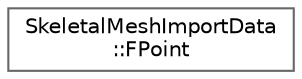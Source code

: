 digraph "Graphical Class Hierarchy"
{
 // INTERACTIVE_SVG=YES
 // LATEX_PDF_SIZE
  bgcolor="transparent";
  edge [fontname=Helvetica,fontsize=10,labelfontname=Helvetica,labelfontsize=10];
  node [fontname=Helvetica,fontsize=10,shape=box,height=0.2,width=0.4];
  rankdir="LR";
  Node0 [id="Node000000",label="SkeletalMeshImportData\l::FPoint",height=0.2,width=0.4,color="grey40", fillcolor="white", style="filled",URL="$d8/d11/structSkeletalMeshImportData_1_1FPoint.html",tooltip=" "];
}
